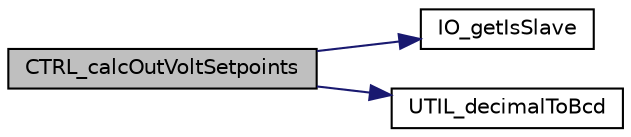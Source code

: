 digraph "CTRL_calcOutVoltSetpoints"
{
 // LATEX_PDF_SIZE
  edge [fontname="Helvetica",fontsize="10",labelfontname="Helvetica",labelfontsize="10"];
  node [fontname="Helvetica",fontsize="10",shape=record];
  rankdir="LR";
  Node1 [label="CTRL_calcOutVoltSetpoints",height=0.2,width=0.4,color="black", fillcolor="grey75", style="filled", fontcolor="black",tooltip=" "];
  Node1 -> Node2 [color="midnightblue",fontsize="10",style="solid"];
  Node2 [label="IO_getIsSlave",height=0.2,width=0.4,color="black", fillcolor="white", style="filled",URL="$io_8c.html#ad44f90f9147018b5caeeef6f99866118",tooltip=" "];
  Node1 -> Node3 [color="midnightblue",fontsize="10",style="solid"];
  Node3 [label="UTIL_decimalToBcd",height=0.2,width=0.4,color="black", fillcolor="white", style="filled",URL="$util_8c.html#ae8814b00b784005b7b466157d9ded603",tooltip=" "];
}
